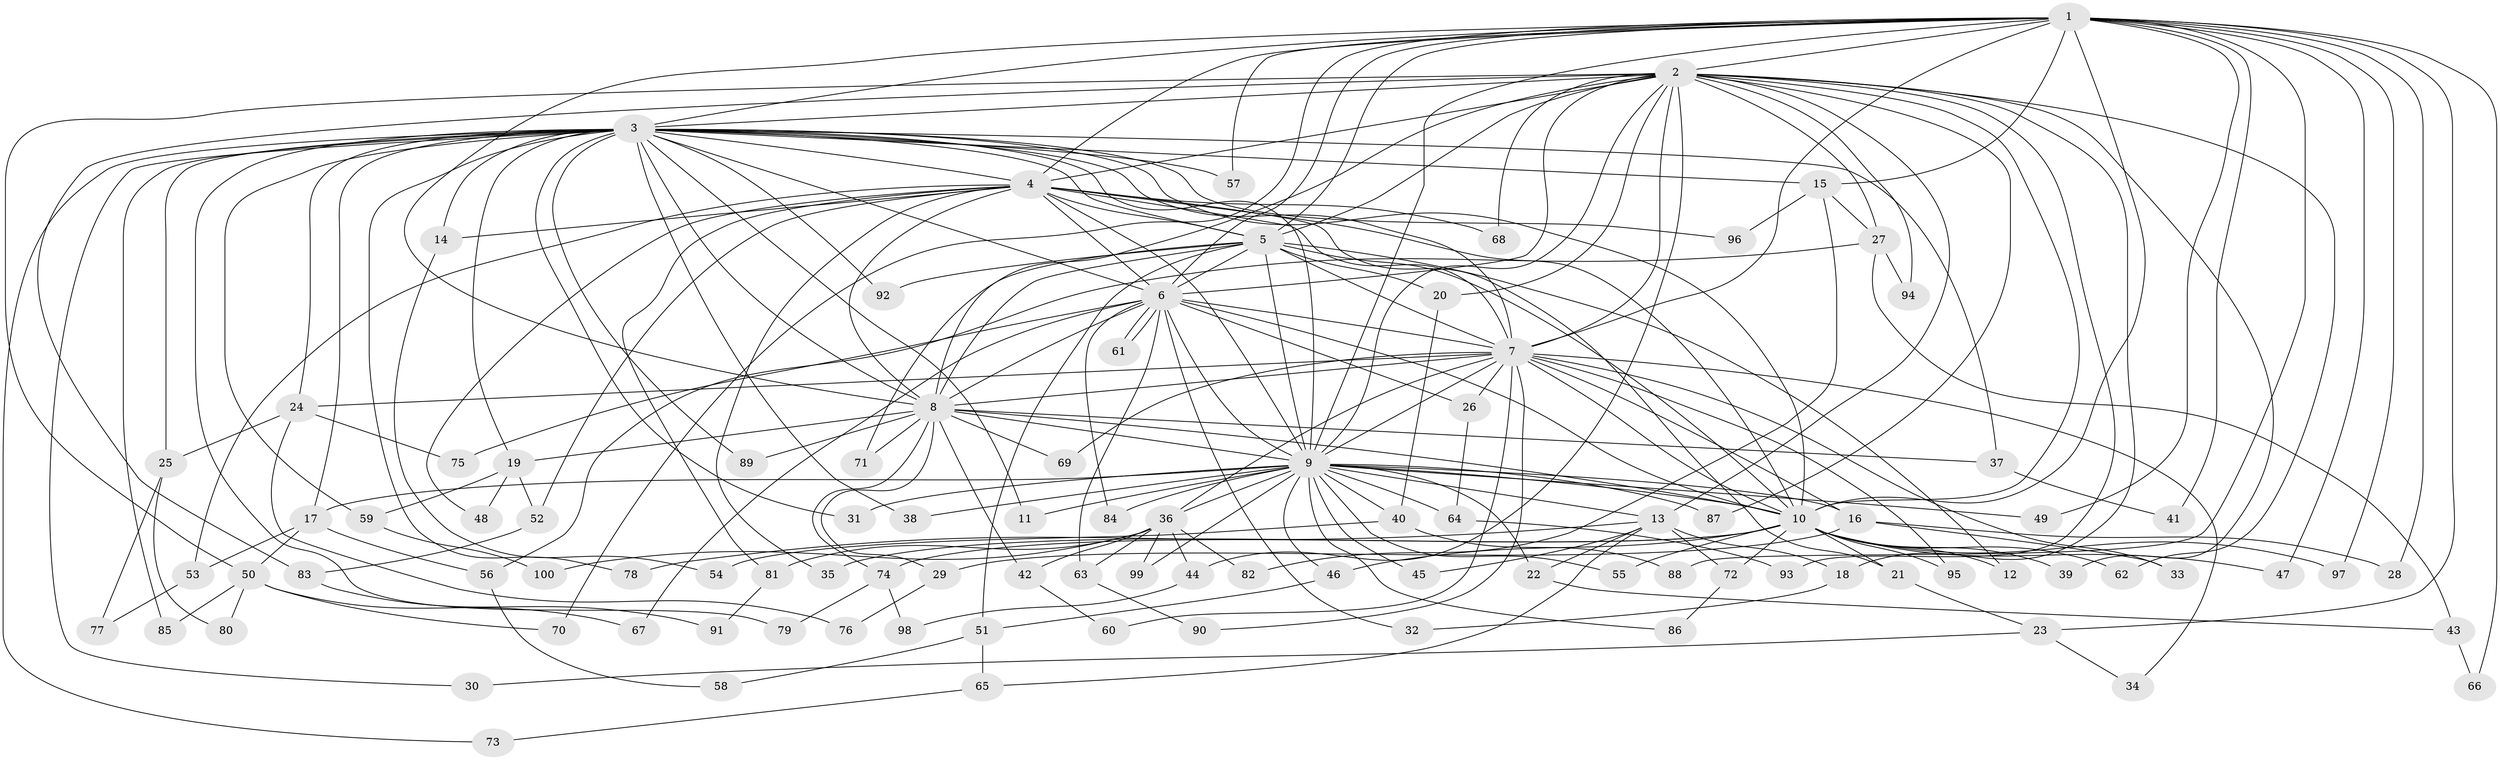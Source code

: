 // Generated by graph-tools (version 1.1) at 2025/11/02/21/25 10:11:07]
// undirected, 100 vertices, 225 edges
graph export_dot {
graph [start="1"]
  node [color=gray90,style=filled];
  1;
  2;
  3;
  4;
  5;
  6;
  7;
  8;
  9;
  10;
  11;
  12;
  13;
  14;
  15;
  16;
  17;
  18;
  19;
  20;
  21;
  22;
  23;
  24;
  25;
  26;
  27;
  28;
  29;
  30;
  31;
  32;
  33;
  34;
  35;
  36;
  37;
  38;
  39;
  40;
  41;
  42;
  43;
  44;
  45;
  46;
  47;
  48;
  49;
  50;
  51;
  52;
  53;
  54;
  55;
  56;
  57;
  58;
  59;
  60;
  61;
  62;
  63;
  64;
  65;
  66;
  67;
  68;
  69;
  70;
  71;
  72;
  73;
  74;
  75;
  76;
  77;
  78;
  79;
  80;
  81;
  82;
  83;
  84;
  85;
  86;
  87;
  88;
  89;
  90;
  91;
  92;
  93;
  94;
  95;
  96;
  97;
  98;
  99;
  100;
  1 -- 2;
  1 -- 3;
  1 -- 4;
  1 -- 5;
  1 -- 6;
  1 -- 7;
  1 -- 8;
  1 -- 9;
  1 -- 10;
  1 -- 15;
  1 -- 23;
  1 -- 28;
  1 -- 41;
  1 -- 47;
  1 -- 49;
  1 -- 57;
  1 -- 66;
  1 -- 70;
  1 -- 88;
  1 -- 97;
  2 -- 3;
  2 -- 4;
  2 -- 5;
  2 -- 6;
  2 -- 7;
  2 -- 8;
  2 -- 9;
  2 -- 10;
  2 -- 13;
  2 -- 18;
  2 -- 20;
  2 -- 27;
  2 -- 39;
  2 -- 44;
  2 -- 50;
  2 -- 62;
  2 -- 68;
  2 -- 83;
  2 -- 87;
  2 -- 93;
  2 -- 94;
  3 -- 4;
  3 -- 5;
  3 -- 6;
  3 -- 7;
  3 -- 8;
  3 -- 9;
  3 -- 10;
  3 -- 11;
  3 -- 14;
  3 -- 15;
  3 -- 17;
  3 -- 19;
  3 -- 24;
  3 -- 25;
  3 -- 30;
  3 -- 31;
  3 -- 37;
  3 -- 38;
  3 -- 57;
  3 -- 59;
  3 -- 73;
  3 -- 78;
  3 -- 79;
  3 -- 85;
  3 -- 89;
  3 -- 92;
  3 -- 96;
  4 -- 5;
  4 -- 6;
  4 -- 7;
  4 -- 8;
  4 -- 9;
  4 -- 10;
  4 -- 14;
  4 -- 21;
  4 -- 35;
  4 -- 48;
  4 -- 52;
  4 -- 53;
  4 -- 68;
  4 -- 81;
  5 -- 6;
  5 -- 7;
  5 -- 8;
  5 -- 9;
  5 -- 10;
  5 -- 12;
  5 -- 20;
  5 -- 51;
  5 -- 71;
  5 -- 92;
  6 -- 7;
  6 -- 8;
  6 -- 9;
  6 -- 10;
  6 -- 26;
  6 -- 32;
  6 -- 61;
  6 -- 61;
  6 -- 63;
  6 -- 67;
  6 -- 75;
  6 -- 84;
  7 -- 8;
  7 -- 9;
  7 -- 10;
  7 -- 16;
  7 -- 24;
  7 -- 26;
  7 -- 33;
  7 -- 34;
  7 -- 36;
  7 -- 60;
  7 -- 69;
  7 -- 90;
  7 -- 95;
  8 -- 9;
  8 -- 10;
  8 -- 19;
  8 -- 29;
  8 -- 37;
  8 -- 42;
  8 -- 69;
  8 -- 71;
  8 -- 74;
  8 -- 89;
  9 -- 10;
  9 -- 11;
  9 -- 13;
  9 -- 16;
  9 -- 17;
  9 -- 22;
  9 -- 31;
  9 -- 36;
  9 -- 38;
  9 -- 40;
  9 -- 45;
  9 -- 46;
  9 -- 49;
  9 -- 55;
  9 -- 64;
  9 -- 84;
  9 -- 86;
  9 -- 87;
  9 -- 99;
  10 -- 12;
  10 -- 21;
  10 -- 35;
  10 -- 39;
  10 -- 46;
  10 -- 47;
  10 -- 55;
  10 -- 62;
  10 -- 72;
  10 -- 74;
  10 -- 95;
  10 -- 97;
  13 -- 18;
  13 -- 22;
  13 -- 45;
  13 -- 65;
  13 -- 72;
  13 -- 78;
  14 -- 54;
  15 -- 27;
  15 -- 82;
  15 -- 96;
  16 -- 28;
  16 -- 29;
  16 -- 33;
  17 -- 50;
  17 -- 53;
  17 -- 56;
  18 -- 32;
  19 -- 48;
  19 -- 52;
  19 -- 59;
  20 -- 40;
  21 -- 23;
  22 -- 43;
  23 -- 30;
  23 -- 34;
  24 -- 25;
  24 -- 75;
  24 -- 76;
  25 -- 77;
  25 -- 80;
  26 -- 64;
  27 -- 43;
  27 -- 56;
  27 -- 94;
  29 -- 76;
  36 -- 42;
  36 -- 44;
  36 -- 63;
  36 -- 81;
  36 -- 82;
  36 -- 99;
  36 -- 100;
  37 -- 41;
  40 -- 54;
  40 -- 88;
  42 -- 60;
  43 -- 66;
  44 -- 98;
  46 -- 51;
  50 -- 67;
  50 -- 70;
  50 -- 80;
  50 -- 85;
  51 -- 58;
  51 -- 65;
  52 -- 83;
  53 -- 77;
  56 -- 58;
  59 -- 100;
  63 -- 90;
  64 -- 93;
  65 -- 73;
  72 -- 86;
  74 -- 79;
  74 -- 98;
  81 -- 91;
  83 -- 91;
}
